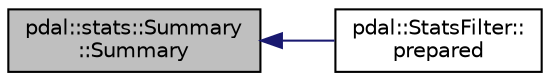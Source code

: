 digraph "pdal::stats::Summary::Summary"
{
  edge [fontname="Helvetica",fontsize="10",labelfontname="Helvetica",labelfontsize="10"];
  node [fontname="Helvetica",fontsize="10",shape=record];
  rankdir="LR";
  Node1 [label="pdal::stats::Summary\l::Summary",height=0.2,width=0.4,color="black", fillcolor="grey75", style="filled", fontcolor="black"];
  Node1 -> Node2 [dir="back",color="midnightblue",fontsize="10",style="solid",fontname="Helvetica"];
  Node2 [label="pdal::StatsFilter::\lprepared",height=0.2,width=0.4,color="black", fillcolor="white", style="filled",URL="$classpdal_1_1StatsFilter.html#a9e9d15a7e4eb085b1706fa4bda5c09f2"];
}
